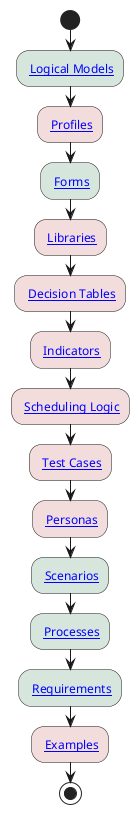 @startuml
!define MUST_BG_COLOR #f2dcdc
!define SHOULD_BG_COLOR #d7e6dc

start
SHOULD_BG_COLOR: [[l3_logicalmodels.html Logical Models]];
MUST_BG_COLOR: [[l3_profiles.html Profiles]];
SHOULD_BG_COLOR: [[l3_forms.html Forms]];
MUST_BG_COLOR: [[l3_libraries.html Libraries]];
MUST_BG_COLOR: [[l3_decisiontables.html Decision Tables]];
MUST_BG_COLOR: [[l3_indicators.html Indicators]];
MUST_BG_COLOR: [[l3_schedulinglogic.html Scheduling Logic]];
MUST_BG_COLOR: [[l3_testing.html Test Cases]];
MUST_BG_COLOR: [[l3_personas.html Personas]];
SHOULD_BG_COLOR: [[l3_scenarios.html Scenarios]];
SHOULD_BG_COLOR: [[l3_processes.html Processes]];
SHOULD_BG_COLOR: [[l3_requirements.html Requirements]];
MUST_BG_COLOR: [[l3_examples.html Examples]];
stop
@enduml
